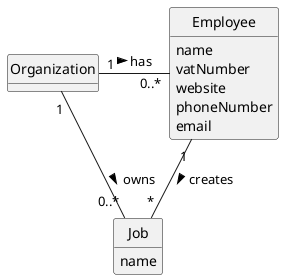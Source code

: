@startuml
skinparam monochrome true
skinparam packageStyle rectangle
skinparam shadowing false

'left to right direction

skinparam classAttributeIconSize 0

hide circle
hide methods

'title Domain Model

'class Platform {
'  -description
'}

class Organization {

}

class Job{
    name
}

class Employee {
    name
    vatNumber
    website
    phoneNumber
    email
}

'class User {
'    name
'    email
'    password
'}

'Platform "1" -- "*" Organization : has registered >
Organization "1" - "0..*" Employee : has >
Organization "1" - "0..*" Job: owns >
'Task "*" -- "1" Employee: created by >
Employee "1" -- "*" Job : creates >
'Employee "0..1" -- "1" User: acts as >
@enduml